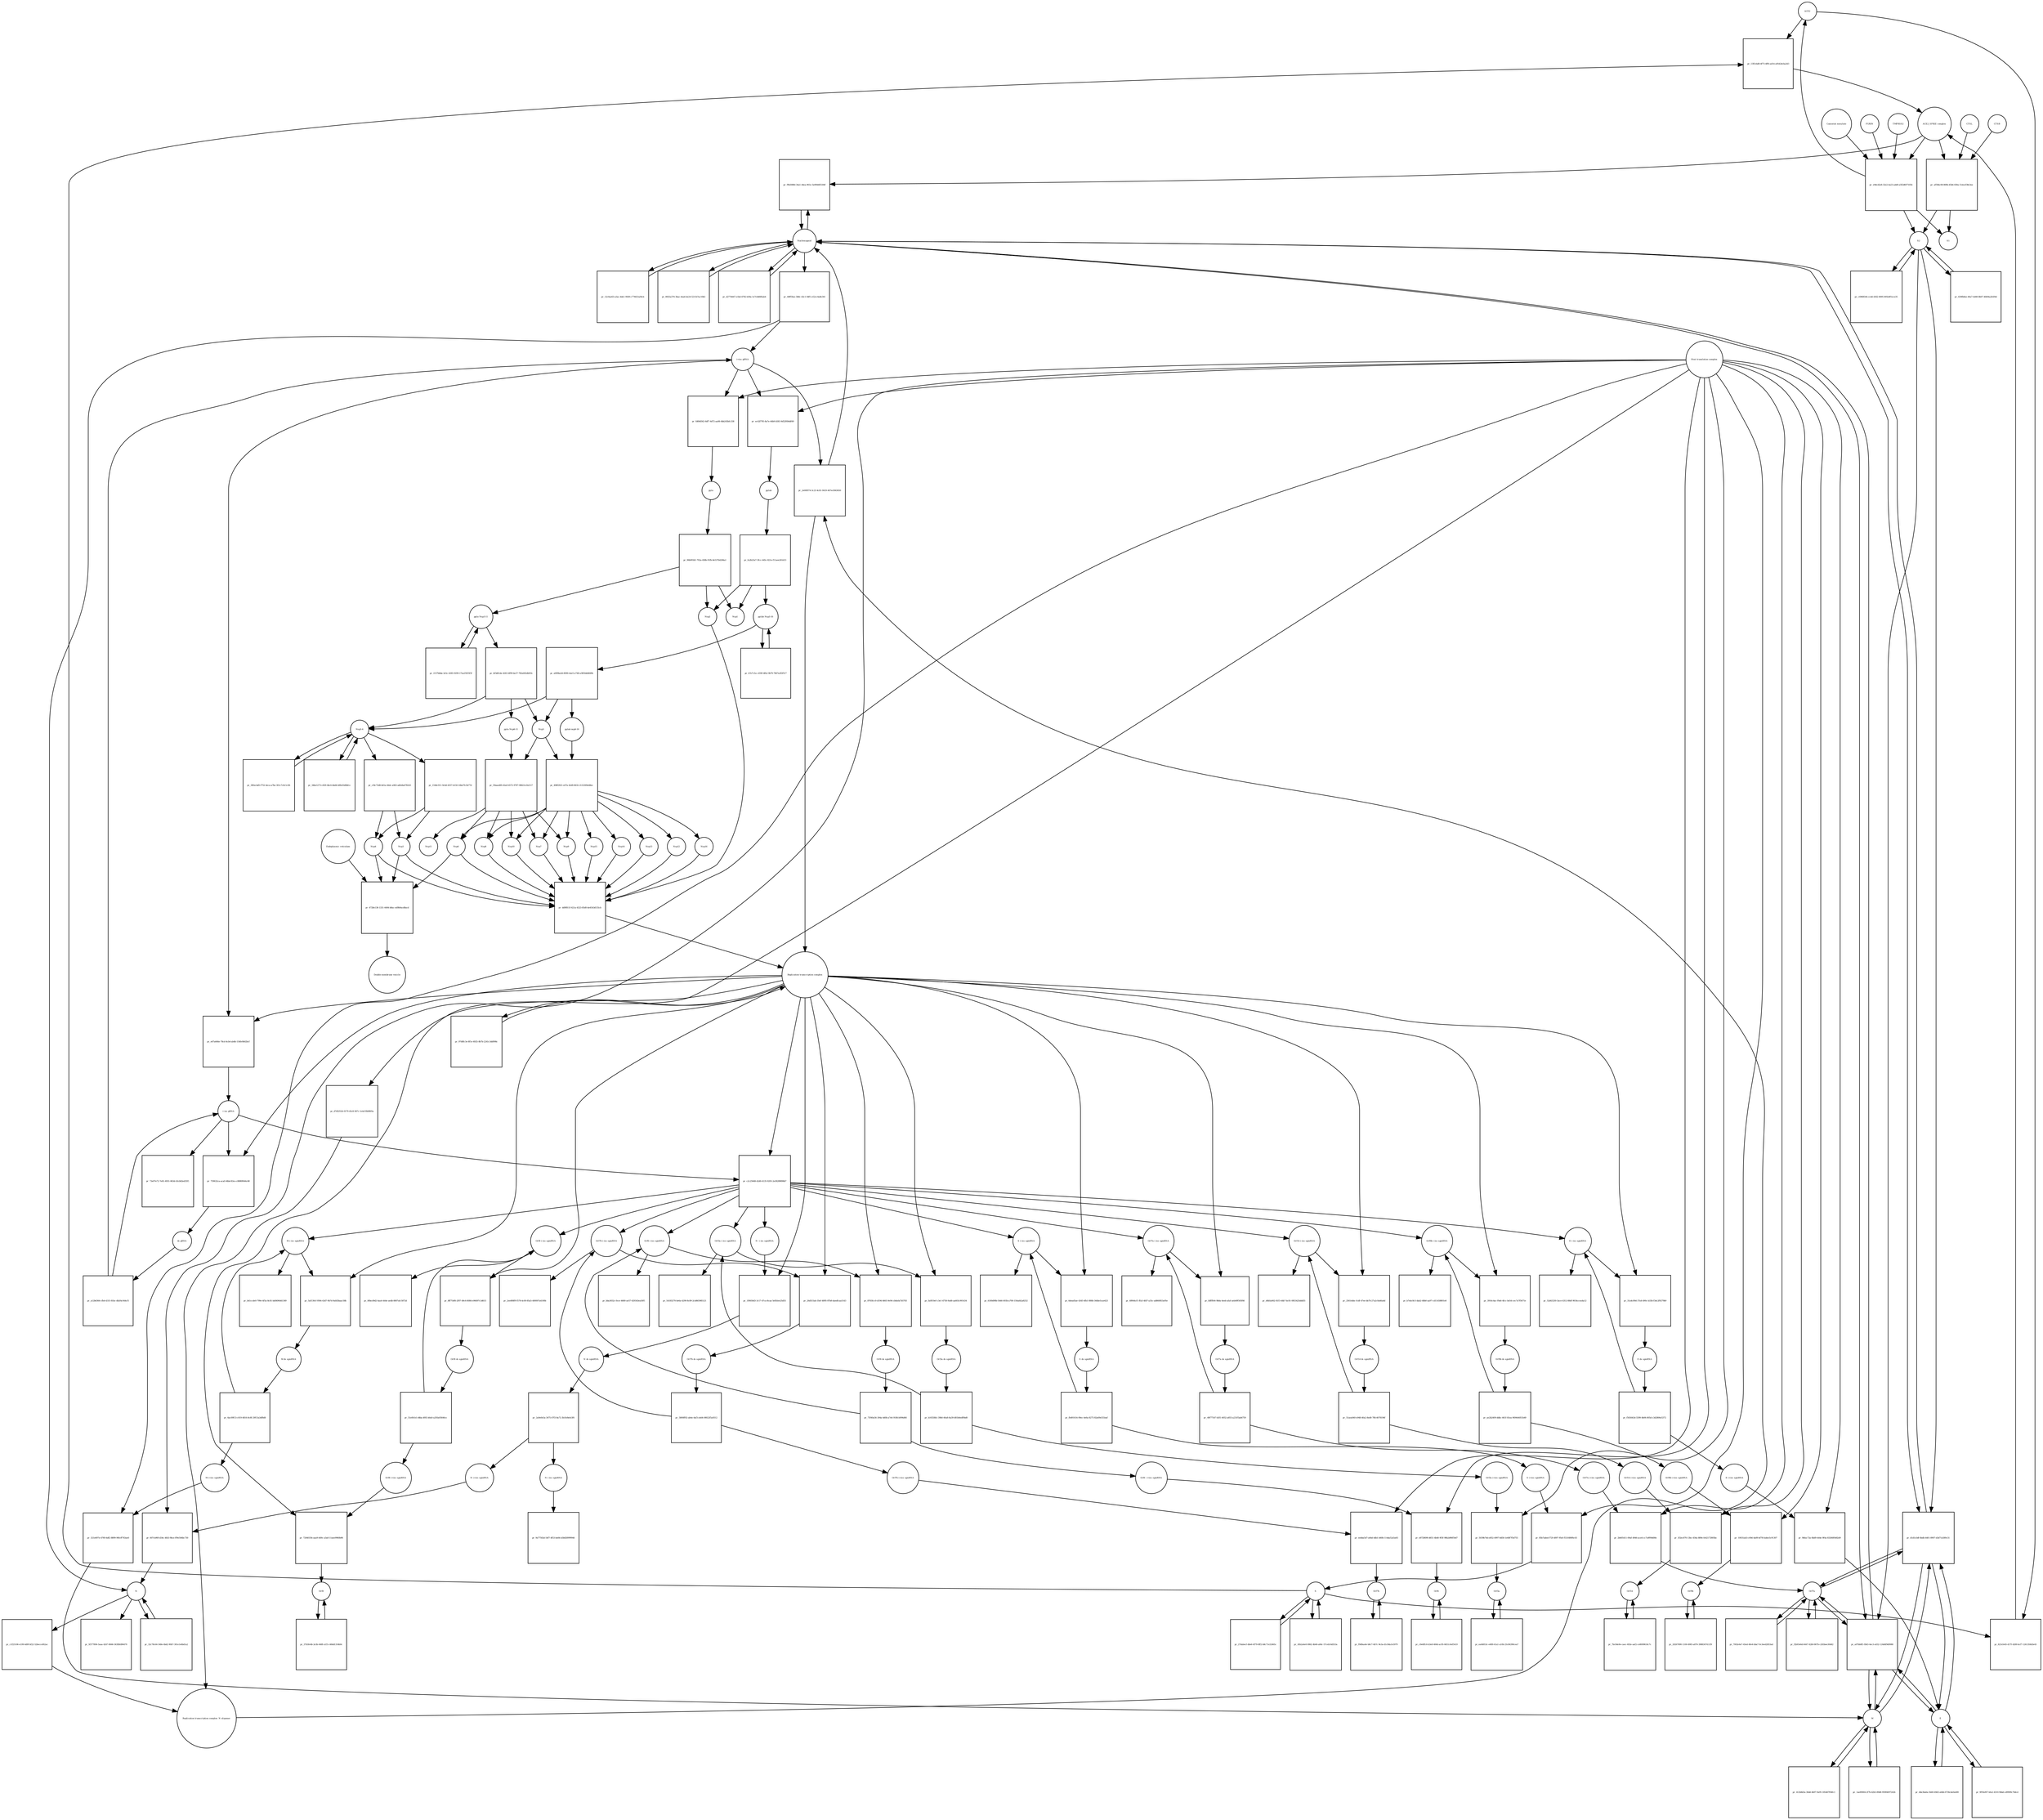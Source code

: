 strict digraph  {
ACE2 [annotation="", bipartite=0, cls=macromolecule, fontsize=4, label=ACE2, shape=circle];
"pr_13f3cbd8-4f73-4ff6-ad14-a0542dcba243" [annotation="", bipartite=1, cls=process, fontsize=4, label="pr_13f3cbd8-4f73-4ff6-ad14-a0542dcba243", shape=square];
"ACE2_SPIKE complex" [annotation="", bipartite=0, cls=complex, fontsize=4, label="ACE2_SPIKE complex", shape=circle];
S [annotation=urn_miriam_uniprot_P0DTC2, bipartite=0, cls=macromolecule, fontsize=4, label=S, shape=circle];
Nucleocapsid [annotation="urn_miriam_obo.go_GO%3A0019013", bipartite=0, cls=complex, fontsize=4, label=Nucleocapsid, shape=circle];
"pr_f9b308fd-34a1-44ea-961e-5e894485184f" [annotation="", bipartite=1, cls=process, fontsize=4, label="pr_f9b308fd-34a1-44ea-961e-5e894485184f", shape=square];
"pr_af50bc08-869b-45b6-830a-51dcef38e3ee" [annotation="", bipartite=1, cls=process, fontsize=4, label="pr_af50bc08-869b-45b6-830a-51dcef38e3ee", shape=square];
S2 [annotation=urn_miriam_interpro_IPR002552, bipartite=0, cls=macromolecule, fontsize=4, label=S2, shape=circle];
CTSB [annotation="", bipartite=0, cls=macromolecule, fontsize=4, label=CTSB, shape=circle];
CTSL [annotation="", bipartite=0, cls=macromolecule, fontsize=4, label=CTSL, shape=circle];
S1 [annotation=urn_miriam_interpro_IPR002551, bipartite=0, cls=macromolecule, fontsize=4, label=S1, shape=circle];
"pr_823cfe65-d17f-4289-bcf7-1261358d3e45" [annotation="", bipartite=1, cls=process, fontsize=4, label="pr_823cfe65-d17f-4289-bcf7-1261358d3e45", shape=square];
"pr_a07bb8f1-fb63-4ec3-a032-124d4f9d9980" [annotation="", bipartite=1, cls=process, fontsize=4, label="pr_a07bb8f1-fb63-4ec3-a032-124d4f9d9980", shape=square];
E [annotation=urn_miriam_uniprot_P0DTC4, bipartite=0, cls=macromolecule, fontsize=4, label=E, shape=circle];
M [annotation=urn_miriam_uniprot_P0DTC5, bipartite=0, cls=macromolecule, fontsize=4, label=M, shape=circle];
Orf7a [annotation=urn_miriam_uniprot_P0DTC7, bipartite=0, cls=macromolecule, fontsize=4, label=Orf7a, shape=circle];
"pr_40ff5fae-3b8c-43c1-9df1-e52cc4a8e341" [annotation="", bipartite=1, cls=process, fontsize=4, label="pr_40ff5fae-3b8c-43c1-9df1-e52cc4a8e341", shape=square];
"(+)ss gRNA" [annotation=urn_miriam_refseq_NC_045512, bipartite=0, cls="nucleic acid feature", fontsize=4, label="(+)ss gRNA", shape=circle];
N [annotation=urn_miriam_uniprot_P0DTC9, bipartite=0, cls="macromolecule multimer", fontsize=4, label=N, shape=circle];
"pr_12c0ae63-a3ac-4de1-9569-c774021af4cb" [annotation="", bipartite=1, cls=process, fontsize=4, label="pr_12c0ae63-a3ac-4de1-9569-c774021af4cb", shape=square];
"pr_8925a374-3bac-4ea6-be24-5211b7ac10b3" [annotation="", bipartite=1, cls=process, fontsize=4, label="pr_8925a374-3bac-4ea6-be24-5211b7ac10b3", shape=square];
"pr_5f377894-5aaa-4247-8666-363fbfd96470" [annotation="", bipartite=1, cls=process, fontsize=4, label="pr_5f377894-5aaa-4247-8666-363fbfd96470", shape=square];
"pr_32c78c64-548e-4bd2-90b7-301e1e6bd1a2" [annotation="", bipartite=1, cls=process, fontsize=4, label="pr_32c78c64-548e-4bd2-90b7-301e1e6bd1a2", shape=square];
"N (+)ss sgmRNA" [annotation=urn_miriam_ncbigene_43740575, bipartite=0, cls="nucleic acid feature", fontsize=4, label="N (+)ss sgmRNA", shape=circle];
"pr_607cb90f-d34c-4fd3-9bce-ff9e504bc730" [annotation="", bipartite=1, cls=process, fontsize=4, label="pr_607cb90f-d34c-4fd3-9bce-ff9e504bc730", shape=square];
"Host translation complex" [annotation="urn_miriam_obo.go_GO%3A0070992", bipartite=0, cls=complex, fontsize=4, label="Host translation complex", shape=circle];
"pr_d277d447-e1bd-4782-b59a-1e7c6d685ab4" [annotation="", bipartite=1, cls=process, fontsize=4, label="pr_d277d447-e1bd-4782-b59a-1e7c6d685ab4", shape=square];
"pr_e9dcd2e8-32e2-4a23-add0-a5f2d6071054" [annotation="", bipartite=1, cls=process, fontsize=4, label="pr_e9dcd2e8-32e2-4a23-add0-a5f2d6071054", shape=square];
FURIN [annotation="", bipartite=0, cls=macromolecule, fontsize=4, label=FURIN, shape=circle];
TMPRSS2 [annotation="", bipartite=0, cls=macromolecule, fontsize=4, label=TMPRSS2, shape=circle];
"Camostat mesylate" [annotation="urn_miriam_pubchem.compound_2536", bipartite=0, cls="simple chemical", fontsize=4, label="Camostat mesylate", shape=circle];
"pr_430fb8ee-40a7-4d49-8b07-4fd04a2b5f4d" [annotation="", bipartite=1, cls=process, fontsize=4, label="pr_430fb8ee-40a7-4d49-8b07-4fd04a2b5f4d", shape=square];
"Replication transcription complex_N oligomer" [annotation="", bipartite=0, cls=complex, fontsize=4, label="Replication transcription complex_N oligomer", shape=circle];
"pr_2e00f074-3c23-4c81-9419-447ecf663650" [annotation="", bipartite=1, cls=process, fontsize=4, label="pr_2e00f074-3c23-4c81-9419-447ecf663650", shape=square];
"Replication transcription complex" [annotation="", bipartite=0, cls=complex, fontsize=4, label="Replication transcription complex", shape=circle];
"pr_d1d1e3df-6bdb-4401-8907-d3d71a589c31" [annotation="", bipartite=1, cls=process, fontsize=4, label="pr_d1d1e3df-6bdb-4401-8907-d3d71a589c31", shape=square];
"pr_c6968544-ccdd-4362-8095-805e8f1ece35" [annotation="", bipartite=1, cls=process, fontsize=4, label="pr_c6968544-ccdd-4362-8095-805e8f1ece35", shape=square];
"pp1a Nsp3-11" [annotation=urn_miriam_uniprot_P0DTC1, bipartite=0, cls=macromolecule, fontsize=4, label="pp1a Nsp3-11", shape=circle];
"pr_bf3d61de-4263-4f99-be27-782a602db91b" [annotation="", bipartite=1, cls=process, fontsize=4, label="pr_bf3d61de-4263-4f99-be27-782a602db91b", shape=square];
"pp1a Nsp6-11" [annotation=urn_miriam_uniprot_P0DTC1, bipartite=0, cls=macromolecule, fontsize=4, label="pp1a Nsp6-11", shape=circle];
"Nsp3-4" [annotation="urn_miriam_ncbiprotein_YP_009725299|urn_miriam_ncbiprotein_YP_009725300", bipartite=0, cls=macromolecule, fontsize=4, label="Nsp3-4", shape=circle];
Nsp5 [annotation=urn_miriam_ncbiprotein_YP_009725301, bipartite=0, cls="macromolecule multimer", fontsize=4, label=Nsp5, shape=circle];
"Endoplasmic reticulum" [annotation="urn_miriam_obo.go_GO%3A0005783", bipartite=0, cls=complex, fontsize=4, label="Endoplasmic reticulum", shape=circle];
"pr_4728e138-1331-4404-b8ac-ed9b9acd8acd" [annotation="", bipartite=1, cls=process, fontsize=4, label="pr_4728e138-1331-4404-b8ac-ed9b9acd8acd", shape=square];
"Double-membrane vesicle" [annotation="urn_miriam_obo.go_GO%3A0039718", bipartite=0, cls=complex, fontsize=4, label="Double-membrane vesicle", shape=circle];
Nsp4 [annotation=urn_miriam_ncbiprotein_YP_009725300, bipartite=0, cls=macromolecule, fontsize=4, label=Nsp4, shape=circle];
Nsp3 [annotation=urn_miriam_ncbiprotein_YP_009725299, bipartite=0, cls=macromolecule, fontsize=4, label=Nsp3, shape=circle];
Nsp6 [annotation=urn_miriam_ncbiprotein_YP_009725302, bipartite=0, cls=macromolecule, fontsize=4, label=Nsp6, shape=circle];
"pr_2157b8da-2e5c-4283-9299-17ea25f25f3f" [annotation="", bipartite=1, cls=process, fontsize=4, label="pr_2157b8da-2e5c-4283-9299-17ea25f25f3f", shape=square];
"pr_385ecbd5-f752-4eca-a7be-301c7c8c1c06" [annotation="", bipartite=1, cls=process, fontsize=4, label="pr_385ecbd5-f752-4eca-a7be-301c7c8c1c06", shape=square];
"pp1ab Nsp3-16" [annotation=urn_miriam_uniprot_P0DTD1, bipartite=0, cls=macromolecule, fontsize=4, label="pp1ab Nsp3-16", shape=circle];
"pr_b7e7c5cc-459f-4fb2-9b79-7867a2f2f517" [annotation="", bipartite=1, cls=process, fontsize=4, label="pr_b7e7c5cc-459f-4fb2-9b79-7867a2f2f517", shape=square];
"pr_a699ba3d-8090-4ee5-a748-a3850dd4fd9b" [annotation="", bipartite=1, cls=process, fontsize=4, label="pr_a699ba3d-8090-4ee5-a748-a3850dd4fd9b", shape=square];
"pp1ab nsp6-16" [annotation=urn_miriam_uniprot_P0DTD1, bipartite=0, cls=macromolecule, fontsize=4, label="pp1ab nsp6-16", shape=circle];
"pr_412b8d3a-36dd-4b97-9a95-185d67f04fc1" [annotation="", bipartite=1, cls=process, fontsize=4, label="pr_412b8d3a-36dd-4b97-9a95-185d67f04fc1", shape=square];
"pr_dbe3ba6a-5b60-49d3-a6db-6736cbe0a400" [annotation="", bipartite=1, cls=process, fontsize=4, label="pr_dbe3ba6a-5b60-49d3-a6db-6736cbe0a400", shape=square];
"pr_45b2a4e0-0862-4b46-a84c-57ceb14d553a" [annotation="", bipartite=1, cls=process, fontsize=4, label="pr_45b2a4e0-0862-4b46-a84c-57ceb14d553a", shape=square];
"pr_1ae89004-2f7b-42b5-89d8-959f4697242b" [annotation="", bipartite=1, cls=process, fontsize=4, label="pr_1ae89004-2f7b-42b5-89d8-959f4697242b", shape=square];
"pr_9f93ef67-bfa2-4310-9bbd-cd9909c76dcd" [annotation="", bipartite=1, cls=process, fontsize=4, label="pr_9f93ef67-bfa2-4310-9bbd-cd9909c76dcd", shape=square];
"pr_27dabecf-dbe6-4f79-8ff2-b8c71e32465c" [annotation="", bipartite=1, cls=process, fontsize=4, label="pr_27dabecf-dbe6-4f79-8ff2-b8c71e32465c", shape=square];
"pr_7002e4e7-45ed-40e4-bba7-0c3eed2853ad" [annotation="", bipartite=1, cls=process, fontsize=4, label="pr_7002e4e7-45ed-40e4-bba7-0c3eed2853ad", shape=square];
Orf6 [annotation=urn_miriam_uniprot_P0DTC6, bipartite=0, cls=macromolecule, fontsize=4, label=Orf6, shape=circle];
"pr_c9e6ffc6-b3e8-406d-ac95-6651c4ef5419" [annotation="", bipartite=1, cls=process, fontsize=4, label="pr_c9e6ffc6-b3e8-406d-ac95-6651c4ef5419", shape=square];
Orf3a [annotation=urn_miriam_uniprot_P0DTC3, bipartite=0, cls=macromolecule, fontsize=4, label=Orf3a, shape=circle];
"pr_ea0d053c-e489-41a1-a10b-25c84390cea7" [annotation="", bipartite=1, cls=process, fontsize=4, label="pr_ea0d053c-e489-41a1-a10b-25c84390cea7", shape=square];
Orf8 [annotation=urn_miriam_uniprot_P0DTC8, bipartite=0, cls=macromolecule, fontsize=4, label=Orf8, shape=circle];
"pr_37b5fe4b-2e3b-448f-a1f3-c48dd1354b9c" [annotation="", bipartite=1, cls=process, fontsize=4, label="pr_37b5fe4b-2e3b-448f-a1f3-c48dd1354b9c", shape=square];
Orf9b [annotation=urn_miriam_uniprot_P0DTD2, bipartite=0, cls=macromolecule, fontsize=4, label=Orf9b, shape=circle];
"pr_20267690-1100-4905-a876-3988347411f9" [annotation="", bipartite=1, cls=process, fontsize=4, label="pr_20267690-1100-4905-a876-3988347411f9", shape=square];
Orf14 [annotation=urn_miriam_uniprot_P0DTD3, bipartite=0, cls=macromolecule, fontsize=4, label=Orf14, shape=circle];
"pr_7bc9de9e-caec-492e-aaf2-ce8009618c7c" [annotation="", bipartite=1, cls=process, fontsize=4, label="pr_7bc9de9e-caec-492e-aaf2-ce8009618c7c", shape=square];
Orf7b [annotation=urn_miriam_uniprot_P0DTD8, bipartite=0, cls=macromolecule, fontsize=4, label=Orf7b, shape=circle];
"pr_f9d9aa4e-b8c7-4b7c-9e3a-d1c9da1e5979" [annotation="", bipartite=1, cls=process, fontsize=4, label="pr_f9d9aa4e-b8c7-4b7c-9e3a-d1c9da1e5979", shape=square];
"pr_f2b93e6d-6447-42b9-867b-c265bee30d42" [annotation="", bipartite=1, cls=process, fontsize=4, label="pr_f2b93e6d-6447-42b9-867b-c265bee30d42", shape=square];
"M (+)ss sgmRNA" [annotation="", bipartite=0, cls="nucleic acid feature", fontsize=4, label="M (+)ss sgmRNA", shape=circle];
"pr_321e697e-4769-4df2-8899-90fcff763ae0" [annotation="", bipartite=1, cls=process, fontsize=4, label="pr_321e697e-4769-4df2-8899-90fcff763ae0", shape=square];
"E (+)ss sgmRNA" [annotation="", bipartite=0, cls="nucleic acid feature", fontsize=4, label="E (+)ss sgmRNA", shape=circle];
"pr_9bfac72a-6bd9-444e-9f4a-83266f0482d9" [annotation="", bipartite=1, cls=process, fontsize=4, label="pr_9bfac72a-6bd9-444e-9f4a-83266f0482d9", shape=square];
"S (+)ss sgmRNA" [annotation="", bipartite=0, cls="nucleic acid feature", fontsize=4, label="S (+)ss sgmRNA", shape=circle];
"pr_85b7aded-f72f-4897-95ef-f531680f6c63" [annotation="", bipartite=1, cls=process, fontsize=4, label="pr_85b7aded-f72f-4897-95ef-f531680f6c63", shape=square];
"Orf7a (+)ss sgmRNA" [annotation="", bipartite=0, cls="nucleic acid feature", fontsize=4, label="Orf7a (+)ss sgmRNA", shape=circle];
"pr_2b605411-09af-4946-ace4-cc7a9f90d08e" [annotation="", bipartite=1, cls=process, fontsize=4, label="pr_2b605411-09af-4946-ace4-cc7a9f90d08e", shape=square];
"Orf6  (+)ss sgmRNA" [annotation="", bipartite=0, cls="nucleic acid feature", fontsize=4, label="Orf6  (+)ss sgmRNA", shape=circle];
"pr_e8728690-d651-4b40-9f3f-98b2d96f50d7" [annotation="", bipartite=1, cls=process, fontsize=4, label="pr_e8728690-d651-4b40-9f3f-98b2d96f50d7", shape=square];
"Orf3a (+)ss sgmRNA" [annotation="", bipartite=0, cls="nucleic acid feature", fontsize=4, label="Orf3a (+)ss sgmRNA", shape=circle];
"pr_5039b74d-e852-4997-8d58-1e68f7f5d755" [annotation="", bipartite=1, cls=process, fontsize=4, label="pr_5039b74d-e852-4997-8d58-1e68f7f5d755", shape=square];
"Orf8 (+)ss sgmRNA" [annotation="", bipartite=0, cls="nucleic acid feature", fontsize=4, label="Orf8 (+)ss sgmRNA", shape=circle];
"pr_72040354-aaa9-449c-a3a8-11aee9960b96" [annotation="", bipartite=1, cls=process, fontsize=4, label="pr_72040354-aaa9-449c-a3a8-11aee9960b96", shape=square];
"Orf9b (+)ss sgmRNA" [annotation="", bipartite=0, cls="nucleic acid feature", fontsize=4, label="Orf9b (+)ss sgmRNA", shape=circle];
"pr_10031ab3-c69d-4a89-bf78-fadee5c91307" [annotation="", bipartite=1, cls=process, fontsize=4, label="pr_10031ab3-c69d-4a89-bf78-fadee5c91307", shape=square];
"Orf14 (+)ss sgmRNA" [annotation="", bipartite=0, cls="nucleic acid feature", fontsize=4, label="Orf14 (+)ss sgmRNA", shape=circle];
"pr_3f2ec870-13bc-456a-889e-fe42172805bc" [annotation="", bipartite=1, cls=process, fontsize=4, label="pr_3f2ec870-13bc-456a-889e-fe42172805bc", shape=square];
"Orf7b (+)ss sgmRNA" [annotation="", bipartite=0, cls="nucleic acid feature", fontsize=4, label="Orf7b (+)ss sgmRNA", shape=circle];
"pr_eebba5d7-a64d-4db1-b60b-114da52a5a65" [annotation="", bipartite=1, cls=process, fontsize=4, label="pr_eebba5d7-a64d-4db1-b60b-114da52a5a65", shape=square];
"(-)ss gRNA" [annotation=urn_miriam_refseq_NC_045512, bipartite=0, cls="nucleic acid feature", fontsize=4, label="(-)ss gRNA", shape=circle];
"pr_73e97e72-7e81-4931-863d-43cb82ed35f1" [annotation="", bipartite=1, cls=process, fontsize=4, label="pr_73e97e72-7e81-4931-863d-43cb82ed35f1", shape=square];
"pr_c1f25106-e199-4d9f-bf22-52beccef62ac" [annotation="", bipartite=1, cls=process, fontsize=4, label="pr_c1f25106-e199-4d9f-bf22-52beccef62ac", shape=square];
"pr_e67a646e-78cd-4cb4-ab4b-154fe9b02bcf" [annotation="", bipartite=1, cls=process, fontsize=4, label="pr_e67a646e-78cd-4cb4-ab4b-154fe9b02bcf", shape=square];
"M (-)ss sgmRNA" [annotation=urn_miriam_ncbigene_43740571, bipartite=0, cls="nucleic acid feature", fontsize=4, label="M (-)ss sgmRNA", shape=circle];
"pr_b41ccde0-799e-4f5a-8c81-bd0496441369" [annotation="", bipartite=1, cls=process, fontsize=4, label="pr_b41ccde0-799e-4f5a-8c81-bd0496441369", shape=square];
"E (-)ss sgmRNA" [annotation=urn_miriam_ncbigene_43740570, bipartite=0, cls="nucleic acid feature", fontsize=4, label="E (-)ss sgmRNA", shape=circle];
"pr_52d43230-3ace-4312-88df-9034ccea4a12" [annotation="", bipartite=1, cls=process, fontsize=4, label="pr_52d43230-3ace-4312-88df-9034ccea4a12", shape=square];
"S (-)ss sgmRNA" [annotation="", bipartite=0, cls="nucleic acid feature", fontsize=4, label="S (-)ss sgmRNA", shape=circle];
"pr_6180d98b-5646-493b-a708-150ad42a8252" [annotation="", bipartite=1, cls=process, fontsize=4, label="pr_6180d98b-5646-493b-a708-150ad42a8252", shape=square];
"Orf7a (-)ss sgmRNA" [annotation="", bipartite=0, cls="nucleic acid feature", fontsize=4, label="Orf7a (-)ss sgmRNA", shape=circle];
"pr_68944cf1-ffa5-4fd7-a35c-ad860853a95e" [annotation="", bipartite=1, cls=process, fontsize=4, label="pr_68944cf1-ffa5-4fd7-a35c-ad860853a95e", shape=square];
"Orf6 (-)ss sgmRNA" [annotation="", bipartite=0, cls="nucleic acid feature", fontsize=4, label="Orf6 (-)ss sgmRNA", shape=circle];
"pr_bba3652c-fece-4680-ae57-629343ea50f1" [annotation="", bipartite=1, cls=process, fontsize=4, label="pr_bba3652c-fece-4680-ae57-629343ea50f1", shape=square];
"Orf3a (-)ss sgmRNA" [annotation="", bipartite=0, cls="nucleic acid feature", fontsize=4, label="Orf3a (-)ss sgmRNA", shape=circle];
"pr_54183270-be6a-4290-8c89-2cb865985121" [annotation="", bipartite=1, cls=process, fontsize=4, label="pr_54183270-be6a-4290-8c89-2cb865985121", shape=square];
"Orf8 (-)ss sgmRNA" [annotation="", bipartite=0, cls="nucleic acid feature", fontsize=4, label="Orf8 (-)ss sgmRNA", shape=circle];
"pr_80bcd9d2-4aa4-444e-aedb-8807afc5872d" [annotation="", bipartite=1, cls=process, fontsize=4, label="pr_80bcd9d2-4aa4-444e-aedb-8807afc5872d", shape=square];
"Orf9b (-)ss sgmRNA" [annotation="", bipartite=0, cls="nucleic acid feature", fontsize=4, label="Orf9b (-)ss sgmRNA", shape=circle];
"pr_b7ebc8c5-dab2-48b0-aa97-cd11458801e8" [annotation="", bipartite=1, cls=process, fontsize=4, label="pr_b7ebc8c5-dab2-48b0-aa97-cd11458801e8", shape=square];
"Orf14 (-)ss sgmRNA" [annotation="", bipartite=0, cls="nucleic acid feature", fontsize=4, label="Orf14 (-)ss sgmRNA", shape=circle];
"pr_d6b5a062-81f3-44b7-bc81-0853425ddd55" [annotation="", bipartite=1, cls=process, fontsize=4, label="pr_d6b5a062-81f3-44b7-bc81-0853425ddd55", shape=square];
"Orf7b (-)ss sgmRNA" [annotation="", bipartite=0, cls="nucleic acid feature", fontsize=4, label="Orf7b (-)ss sgmRNA", shape=circle];
"pr_2ee808f9-f578-4c00-85a5-400007a4100b" [annotation="", bipartite=1, cls=process, fontsize=4, label="pr_2ee808f9-f578-4c00-85a5-400007a4100b", shape=square];
"pr_759632ca-acaf-44bd-83ce-c8880f644c68" [annotation="", bipartite=1, cls=process, fontsize=4, label="pr_759632ca-acaf-44bd-83ce-c8880f644c68", shape=square];
"ds gRNA" [annotation=urn_miriam_refseq_NC_045512, bipartite=0, cls="nucleic acid feature", fontsize=4, label="ds gRNA", shape=circle];
"pr_5af130cf-f004-43d7-9b7d-9afd3baac58b" [annotation="", bipartite=1, cls=process, fontsize=4, label="pr_5af130cf-f004-43d7-9b7d-9afd3baac58b", shape=square];
"M ds sgmRNA" [annotation="", bipartite=0, cls="nucleic acid feature", fontsize=4, label="M ds sgmRNA", shape=circle];
"pr_31a4c89d-37a4-490c-b33b-f3dc2f9279b9" [annotation="", bipartite=1, cls=process, fontsize=4, label="pr_31a4c89d-37a4-490c-b33b-f3dc2f9279b9", shape=square];
"E ds sgmRNA" [annotation="", bipartite=0, cls="nucleic acid feature", fontsize=4, label="E ds sgmRNA", shape=circle];
"pr_6dead5ae-4345-4fb1-888b-344be5cae623" [annotation="", bipartite=1, cls=process, fontsize=4, label="pr_6dead5ae-4345-4fb1-888b-344be5cae623", shape=square];
"S ds sgmRNA" [annotation="", bipartite=0, cls="nucleic acid feature", fontsize=4, label="S ds sgmRNA", shape=circle];
"pr_fdffffe6-9b8a-4eeb-afaf-aeb49f505f66" [annotation="", bipartite=1, cls=process, fontsize=4, label="pr_fdffffe6-9b8a-4eeb-afaf-aeb49f505f66", shape=square];
"Orf7a ds sgmRNA" [annotation="", bipartite=0, cls="nucleic acid feature", fontsize=4, label="Orf7a ds sgmRNA", shape=circle];
"pr_8765fcc0-d194-4665-9e94-cb8a0a7b5783" [annotation="", bipartite=1, cls=process, fontsize=4, label="pr_8765fcc0-d194-4665-9e94-cb8a0a7b5783", shape=square];
"Orf6 ds sgmRNA" [annotation="", bipartite=0, cls="nucleic acid feature", fontsize=4, label="Orf6 ds sgmRNA", shape=circle];
"pr_fa0f10ef-c3e1-4758-9a48-aa603c901434" [annotation="", bipartite=1, cls=process, fontsize=4, label="pr_fa0f10ef-c3e1-4758-9a48-aa603c901434", shape=square];
"Orf3a ds sgmRNA" [annotation="", bipartite=0, cls="nucleic acid feature", fontsize=4, label="Orf3a ds sgmRNA", shape=circle];
"pr_8ff754f6-2f07-49c6-8084-e96697c3d615" [annotation="", bipartite=1, cls=process, fontsize=4, label="pr_8ff754f6-2f07-49c6-8084-e96697c3d615", shape=square];
"Orf8 ds sgmRNA" [annotation="", bipartite=0, cls="nucleic acid feature", fontsize=4, label="Orf8 ds sgmRNA", shape=circle];
"pr_3916c4ac-f9a6-4fcc-be54-cec7a7f5671e" [annotation="", bipartite=1, cls=process, fontsize=4, label="pr_3916c4ac-f9a6-4fcc-be54-cec7a7f5671e", shape=square];
"Orf9b ds sgmRNA" [annotation="", bipartite=0, cls="nucleic acid feature", fontsize=4, label="Orf9b ds sgmRNA", shape=circle];
"pr_2561ebbc-fcdf-47ee-bb7b-27a2c0a46a4d" [annotation="", bipartite=1, cls=process, fontsize=4, label="pr_2561ebbc-fcdf-47ee-bb7b-27a2c0a46a4d", shape=square];
"Orf14 ds sgmRNA" [annotation="", bipartite=0, cls="nucleic acid feature", fontsize=4, label="Orf14 ds sgmRNA", shape=circle];
"pr_26d515ab-35ef-4895-87b8-daedfcaa5143" [annotation="", bipartite=1, cls=process, fontsize=4, label="pr_26d515ab-35ef-4895-87b8-daedfcaa5143", shape=square];
"Orf7b ds sgmRNA" [annotation="", bipartite=0, cls="nucleic acid feature", fontsize=4, label="Orf7b ds sgmRNA", shape=circle];
"pr_a12b6366-cfb4-4315-81bc-dfaf4c044cf1" [annotation="", bipartite=1, cls=process, fontsize=4, label="pr_a12b6366-cfb4-4315-81bc-dfaf4c044cf1", shape=square];
"pr_6ac09f13-c019-4816-8c8f-29f13a3df8d8" [annotation="", bipartite=1, cls=process, fontsize=4, label="pr_6ac09f13-c019-4816-8c8f-29f13a3df8d8", shape=square];
"pr_f565643d-5599-4b06-805d-c3d2806e5372" [annotation="", bipartite=1, cls=process, fontsize=4, label="pr_f565643d-5599-4b06-805d-c3d2806e5372", shape=square];
"pr_fb491614-09ec-4e6a-8275-82a69e555eaf" [annotation="", bipartite=1, cls=process, fontsize=4, label="pr_fb491614-09ec-4e6a-8275-82a69e555eaf", shape=square];
"pr_49f77547-b5f1-4052-a855-a231f5ab6759" [annotation="", bipartite=1, cls=process, fontsize=4, label="pr_49f77547-b5f1-4052-a855-a231f5ab6759", shape=square];
"pr_73f40a56-304a-4d0b-a7e6-918fcb994d66" [annotation="", bipartite=1, cls=process, fontsize=4, label="pr_73f40a56-304a-4d0b-a7e6-918fcb994d66", shape=square];
"pr_b16558b1-39b0-40a8-8a39-d81b0edf9bd0" [annotation="", bipartite=1, cls=process, fontsize=4, label="pr_b16558b1-39b0-40a8-8a39-d81b0edf9bd0", shape=square];
"pr_51e0fcb1-d4ba-4f65-b0a0-a293a05646cc" [annotation="", bipartite=1, cls=process, fontsize=4, label="pr_51e0fcb1-d4ba-4f65-b0a0-a293a05646cc", shape=square];
"pr_ae2b2409-ddbc-461f-81ea-969444051b49" [annotation="", bipartite=1, cls=process, fontsize=4, label="pr_ae2b2409-ddbc-461f-81ea-969444051b49", shape=square];
"pr_51aea040-e948-40a2-8ed0-78fc4078196f" [annotation="", bipartite=1, cls=process, fontsize=4, label="pr_51aea040-e948-40a2-8ed0-78fc4078196f", shape=square];
"pr_5800ff02-ab4e-4af3-a4d4-08022f5a9312" [annotation="", bipartite=1, cls=process, fontsize=4, label="pr_5800ff02-ab4e-4af3-a4d4-08022f5a9312", shape=square];
"N  (-)ss sgmRNA" [annotation=urn_miriam_ncbigene_43740575, bipartite=0, cls="nucleic acid feature", fontsize=4, label="N  (-)ss sgmRNA", shape=circle];
"pr_1f0650d3-3c17-47ca-8caa-5efb5ee25d55" [annotation="", bipartite=1, cls=process, fontsize=4, label="pr_1f0650d3-3c17-47ca-8caa-5efb5ee25d55", shape=square];
"N ds sgmRNA" [annotation="", bipartite=0, cls="nucleic acid feature", fontsize=4, label="N ds sgmRNA", shape=circle];
"pr_2a9e0e5a-3475-47f3-8a72-3b1fe8efe3f6" [annotation="", bipartite=1, cls=process, fontsize=4, label="pr_2a9e0e5a-3475-47f3-8a72-3b1fe8efe3f6", shape=square];
"N (-)ss sgmRNA" [annotation="", bipartite=0, cls="nucleic acid feature", fontsize=4, label="N (-)ss sgmRNA", shape=circle];
pp1ab [annotation=urn_miriam_uniprot_P0DTD1, bipartite=0, cls=macromolecule, fontsize=4, label=pp1ab, shape=circle];
"pr_fa2b23a7-3fcc-445c-821e-f11aee261d13" [annotation="", bipartite=1, cls=process, fontsize=4, label="pr_fa2b23a7-3fcc-445c-821e-f11aee261d13", shape=square];
Nsp2 [annotation=urn_miriam_ncbiprotein_YP_009725298, bipartite=0, cls=macromolecule, fontsize=4, label=Nsp2, shape=circle];
Nsp1 [annotation=urn_miriam_ncbiprotein_YP_009725297, bipartite=0, cls=macromolecule, fontsize=4, label=Nsp1, shape=circle];
pp1a [annotation=urn_miriam_uniprot_P0DTC1, bipartite=0, cls=macromolecule, fontsize=4, label=pp1a, shape=circle];
"pr_96b093d1-702a-458b-91fb-8e537b4284a1" [annotation="", bipartite=1, cls=process, fontsize=4, label="pr_96b093d1-702a-458b-91fb-8e537b4284a1", shape=square];
"pr_34be1273-c829-4bc6-bbd4-b9fe03d0bfcc" [annotation="", bipartite=1, cls=process, fontsize=4, label="pr_34be1273-c829-4bc6-bbd4-b9fe03d0bfcc", shape=square];
"pr_cf4c72d8-b61a-44dc-a963-adfe8a678243" [annotation="", bipartite=1, cls=process, fontsize=4, label="pr_cf4c72d8-b61a-44dc-a963-adfe8a678243", shape=square];
"pr_1546c911-9c6d-4357-b150-16be7fc5b77d" [annotation="", bipartite=1, cls=process, fontsize=4, label="pr_1546c911-9c6d-4357-b150-16be7fc5b77d", shape=square];
"pr_59aaa485-62a9-4572-9787-98621e1b2117" [annotation="", bipartite=1, cls=process, fontsize=4, label="pr_59aaa485-62a9-4572-9787-98621e1b2117", shape=square];
Nsp7 [annotation=urn_miriam_ncbiprotein_YP_009725303, bipartite=0, cls=macromolecule, fontsize=4, label=Nsp7, shape=circle];
Nsp8 [annotation=urn_miriam_ncbiprotein_YP_009725304, bipartite=0, cls=macromolecule, fontsize=4, label=Nsp8, shape=circle];
Nsp9 [annotation=urn_miriam_ncbiprotein_YP_009725305, bipartite=0, cls=macromolecule, fontsize=4, label=Nsp9, shape=circle];
Nsp10 [annotation=urn_miriam_ncbiprotein_YP_009725306, bipartite=0, cls=macromolecule, fontsize=4, label=Nsp10, shape=circle];
Nsp11 [annotation=urn_miriam_ncbiprotein_YP_009725312, bipartite=0, cls=macromolecule, fontsize=4, label=Nsp11, shape=circle];
"pr_498f2921-e07a-42d9-8632-2132309e68ec" [annotation="", bipartite=1, cls=process, fontsize=4, label="pr_498f2921-e07a-42d9-8632-2132309e68ec", shape=square];
Nsp13 [annotation=urn_miriam_ncbiprotein_YP_009725308, bipartite=0, cls=macromolecule, fontsize=4, label=Nsp13, shape=circle];
Nsp12 [annotation=urn_miriam_ncbiprotein_YP_009725307, bipartite=0, cls=macromolecule, fontsize=4, label=Nsp12, shape=circle];
Nsp16 [annotation=urn_miriam_ncbiprotein_YP_009725311, bipartite=0, cls=macromolecule, fontsize=4, label=Nsp16, shape=circle];
Nsp15 [annotation=urn_miriam_ncbiprotein_YP_009725310, bipartite=0, cls=macromolecule, fontsize=4, label=Nsp15, shape=circle];
Nsp14 [annotation=urn_miriam_ncbiprotein_YP_009725309, bipartite=0, cls=macromolecule, fontsize=4, label=Nsp14, shape=circle];
"pr_dd9f811f-621a-4323-85d0-de4543d155cb" [annotation="", bipartite=1, cls=process, fontsize=4, label="pr_dd9f811f-621a-4323-85d0-de4543d155cb", shape=square];
"pr_fd69d562-6df7-4d72-aa06-4bb245bfc338" [annotation="", bipartite=1, cls=process, fontsize=4, label="pr_fd69d562-6df7-4d72-aa06-4bb245bfc338", shape=square];
"pr_ec42f795-8a7e-44b9-b583-9d52f69ddf49" [annotation="", bipartite=1, cls=process, fontsize=4, label="pr_ec42f795-8a7e-44b9-b583-9d52f69ddf49", shape=square];
"pr_9a77502d-54f7-4f53-be84-b3b828999946" [annotation="", bipartite=1, cls=process, fontsize=4, label="pr_9a77502d-54f7-4f53-be84-b3b828999946", shape=square];
"pr_97d8fc3e-8f1e-4925-8b7b-2241c3dd998c" [annotation="", bipartite=1, cls=process, fontsize=4, label="pr_97d8fc3e-8f1e-4925-8b7b-2241c3dd998c", shape=square];
"pr_d7d52524-0179-45c8-947c-1e4c93b9805a" [annotation="", bipartite=1, cls=process, fontsize=4, label="pr_d7d52524-0179-45c8-947c-1e4c93b9805a", shape=square];
"pr_c2c25648-42d0-4135-9205-2e38289896b7" [annotation="", bipartite=1, cls=process, fontsize=4, label="pr_c2c25648-42d0-4135-9205-2e38289896b7", shape=square];
ACE2 -> "pr_13f3cbd8-4f73-4ff6-ad14-a0542dcba243"  [annotation="", interaction_type=consumption];
ACE2 -> "pr_823cfe65-d17f-4289-bcf7-1261358d3e45"  [annotation="", interaction_type=consumption];
"pr_13f3cbd8-4f73-4ff6-ad14-a0542dcba243" -> "ACE2_SPIKE complex"  [annotation="", interaction_type=production];
"ACE2_SPIKE complex" -> "pr_f9b308fd-34a1-44ea-961e-5e894485184f"  [annotation="urn_miriam_pubmed_32142651|urn_miriam_pubmed_32094589|urn_miriam_taxonomy_2697049", interaction_type=stimulation];
"ACE2_SPIKE complex" -> "pr_af50bc08-869b-45b6-830a-51dcef38e3ee"  [annotation="", interaction_type=consumption];
"ACE2_SPIKE complex" -> "pr_e9dcd2e8-32e2-4a23-add0-a5f2d6071054"  [annotation="", interaction_type=consumption];
S -> "pr_13f3cbd8-4f73-4ff6-ad14-a0542dcba243"  [annotation="", interaction_type=consumption];
S -> "pr_823cfe65-d17f-4289-bcf7-1261358d3e45"  [annotation="", interaction_type=consumption];
S -> "pr_45b2a4e0-0862-4b46-a84c-57ceb14d553a"  [annotation="", interaction_type=consumption];
S -> "pr_27dabecf-dbe6-4f79-8ff2-b8c71e32465c"  [annotation="", interaction_type=consumption];
Nucleocapsid -> "pr_f9b308fd-34a1-44ea-961e-5e894485184f"  [annotation="", interaction_type=consumption];
Nucleocapsid -> "pr_a07bb8f1-fb63-4ec3-a032-124d4f9d9980"  [annotation="", interaction_type=consumption];
Nucleocapsid -> "pr_40ff5fae-3b8c-43c1-9df1-e52cc4a8e341"  [annotation="", interaction_type=consumption];
Nucleocapsid -> "pr_12c0ae63-a3ac-4de1-9569-c774021af4cb"  [annotation="", interaction_type=consumption];
Nucleocapsid -> "pr_8925a374-3bac-4ea6-be24-5211b7ac10b3"  [annotation="", interaction_type=consumption];
Nucleocapsid -> "pr_d277d447-e1bd-4782-b59a-1e7c6d685ab4"  [annotation="", interaction_type=consumption];
Nucleocapsid -> "pr_d1d1e3df-6bdb-4401-8907-d3d71a589c31"  [annotation="", interaction_type=consumption];
"pr_f9b308fd-34a1-44ea-961e-5e894485184f" -> Nucleocapsid  [annotation="", interaction_type=production];
"pr_af50bc08-869b-45b6-830a-51dcef38e3ee" -> S2  [annotation="", interaction_type=production];
"pr_af50bc08-869b-45b6-830a-51dcef38e3ee" -> S1  [annotation="", interaction_type=production];
S2 -> "pr_a07bb8f1-fb63-4ec3-a032-124d4f9d9980"  [annotation="urn_miriam_pubmed_32142651|urn_miriam_pubmed_32094589|urn_miriam_pubmed_32047258|urn_miriam_taxonomy_2697049", interaction_type=stimulation];
S2 -> "pr_430fb8ee-40a7-4d49-8b07-4fd04a2b5f4d"  [annotation="", interaction_type=consumption];
S2 -> "pr_d1d1e3df-6bdb-4401-8907-d3d71a589c31"  [annotation="urn_miriam_pubmed_32142651|urn_miriam_pubmed_32047258|urn_miriam_taxonomy_2697049", interaction_type=stimulation];
S2 -> "pr_c6968544-ccdd-4362-8095-805e8f1ece35"  [annotation="", interaction_type=consumption];
CTSB -> "pr_af50bc08-869b-45b6-830a-51dcef38e3ee"  [annotation="urn_miriam_pubmed_32142651|urn_miriam_taxonomy_2697049", interaction_type=catalysis];
CTSL -> "pr_af50bc08-869b-45b6-830a-51dcef38e3ee"  [annotation="urn_miriam_pubmed_32142651|urn_miriam_taxonomy_2697049", interaction_type=catalysis];
"pr_823cfe65-d17f-4289-bcf7-1261358d3e45" -> "ACE2_SPIKE complex"  [annotation="", interaction_type=production];
"pr_a07bb8f1-fb63-4ec3-a032-124d4f9d9980" -> Nucleocapsid  [annotation="", interaction_type=production];
"pr_a07bb8f1-fb63-4ec3-a032-124d4f9d9980" -> E  [annotation="", interaction_type=production];
"pr_a07bb8f1-fb63-4ec3-a032-124d4f9d9980" -> M  [annotation="", interaction_type=production];
"pr_a07bb8f1-fb63-4ec3-a032-124d4f9d9980" -> Orf7a  [annotation="", interaction_type=production];
E -> "pr_a07bb8f1-fb63-4ec3-a032-124d4f9d9980"  [annotation="", interaction_type=consumption];
E -> "pr_d1d1e3df-6bdb-4401-8907-d3d71a589c31"  [annotation="", interaction_type=consumption];
E -> "pr_dbe3ba6a-5b60-49d3-a6db-6736cbe0a400"  [annotation="", interaction_type=consumption];
E -> "pr_9f93ef67-bfa2-4310-9bbd-cd9909c76dcd"  [annotation="", interaction_type=consumption];
M -> "pr_a07bb8f1-fb63-4ec3-a032-124d4f9d9980"  [annotation="", interaction_type=consumption];
M -> "pr_d1d1e3df-6bdb-4401-8907-d3d71a589c31"  [annotation="", interaction_type=consumption];
M -> "pr_412b8d3a-36dd-4b97-9a95-185d67f04fc1"  [annotation="", interaction_type=consumption];
M -> "pr_1ae89004-2f7b-42b5-89d8-959f4697242b"  [annotation="", interaction_type=consumption];
Orf7a -> "pr_a07bb8f1-fb63-4ec3-a032-124d4f9d9980"  [annotation="", interaction_type=consumption];
Orf7a -> "pr_d1d1e3df-6bdb-4401-8907-d3d71a589c31"  [annotation="", interaction_type=consumption];
Orf7a -> "pr_7002e4e7-45ed-40e4-bba7-0c3eed2853ad"  [annotation="", interaction_type=consumption];
Orf7a -> "pr_f2b93e6d-6447-42b9-867b-c265bee30d42"  [annotation="", interaction_type=consumption];
"pr_40ff5fae-3b8c-43c1-9df1-e52cc4a8e341" -> "(+)ss gRNA"  [annotation="", interaction_type=production];
"pr_40ff5fae-3b8c-43c1-9df1-e52cc4a8e341" -> N  [annotation="", interaction_type=production];
"(+)ss gRNA" -> "pr_2e00f074-3c23-4c81-9419-447ecf663650"  [annotation="", interaction_type=consumption];
"(+)ss gRNA" -> "pr_e67a646e-78cd-4cb4-ab4b-154fe9b02bcf"  [annotation="", interaction_type=consumption];
"(+)ss gRNA" -> "pr_fd69d562-6df7-4d72-aa06-4bb245bfc338"  [annotation="", interaction_type=consumption];
"(+)ss gRNA" -> "pr_ec42f795-8a7e-44b9-b583-9d52f69ddf49"  [annotation="", interaction_type=consumption];
N -> "pr_5f377894-5aaa-4247-8666-363fbfd96470"  [annotation="", interaction_type=consumption];
N -> "pr_32c78c64-548e-4bd2-90b7-301e1e6bd1a2"  [annotation="", interaction_type=consumption];
N -> "pr_c1f25106-e199-4d9f-bf22-52beccef62ac"  [annotation="", interaction_type=consumption];
"pr_12c0ae63-a3ac-4de1-9569-c774021af4cb" -> Nucleocapsid  [annotation="", interaction_type=production];
"pr_8925a374-3bac-4ea6-be24-5211b7ac10b3" -> Nucleocapsid  [annotation="", interaction_type=production];
"pr_32c78c64-548e-4bd2-90b7-301e1e6bd1a2" -> N  [annotation="", interaction_type=production];
"N (+)ss sgmRNA" -> "pr_607cb90f-d34c-4fd3-9bce-ff9e504bc730"  [annotation="", interaction_type=consumption];
"pr_607cb90f-d34c-4fd3-9bce-ff9e504bc730" -> N  [annotation="", interaction_type=production];
"Host translation complex" -> "pr_607cb90f-d34c-4fd3-9bce-ff9e504bc730"  [annotation="", interaction_type="necessary stimulation"];
"Host translation complex" -> "pr_321e697e-4769-4df2-8899-90fcff763ae0"  [annotation="urn_miriam_pubmed_31226023|urn_miriam_pubmed_27712623", interaction_type="necessary stimulation"];
"Host translation complex" -> "pr_9bfac72a-6bd9-444e-9f4a-83266f0482d9"  [annotation="urn_miriam_pubmed_31226023|urn_miriam_pubmed_27712623", interaction_type="necessary stimulation"];
"Host translation complex" -> "pr_85b7aded-f72f-4897-95ef-f531680f6c63"  [annotation="urn_miriam_pubmed_31226023|urn_miriam_pubmed_27712623", interaction_type="necessary stimulation"];
"Host translation complex" -> "pr_2b605411-09af-4946-ace4-cc7a9f90d08e"  [annotation="urn_miriam_pubmed_31226023|urn_miriam_pubmed_27712623", interaction_type="necessary stimulation"];
"Host translation complex" -> "pr_e8728690-d651-4b40-9f3f-98b2d96f50d7"  [annotation="urn_miriam_pubmed_31226023|urn_miriam_pubmed_27712623", interaction_type="necessary stimulation"];
"Host translation complex" -> "pr_5039b74d-e852-4997-8d58-1e68f7f5d755"  [annotation="urn_miriam_pubmed_31226023|urn_miriam_pubmed_27712623", interaction_type="necessary stimulation"];
"Host translation complex" -> "pr_72040354-aaa9-449c-a3a8-11aee9960b96"  [annotation="urn_miriam_pubmed_31226023|urn_miriam_pubmed_27712623", interaction_type="necessary stimulation"];
"Host translation complex" -> "pr_10031ab3-c69d-4a89-bf78-fadee5c91307"  [annotation="urn_miriam_pubmed_31226023|urn_miriam_pubmed_27712623", interaction_type="necessary stimulation"];
"Host translation complex" -> "pr_3f2ec870-13bc-456a-889e-fe42172805bc"  [annotation="urn_miriam_pubmed_31226023|urn_miriam_pubmed_27712623", interaction_type="necessary stimulation"];
"Host translation complex" -> "pr_eebba5d7-a64d-4db1-b60b-114da52a5a65"  [annotation="urn_miriam_pubmed_31226023|urn_miriam_pubmed_27712623", interaction_type="necessary stimulation"];
"Host translation complex" -> "pr_fd69d562-6df7-4d72-aa06-4bb245bfc338"  [annotation="urn_miriam_pubmed_31226023|urn_miriam_pubmed_27712623", interaction_type="necessary stimulation"];
"Host translation complex" -> "pr_ec42f795-8a7e-44b9-b583-9d52f69ddf49"  [annotation="urn_miriam_pubmed_31226023|urn_miriam_pubmed_27712623", interaction_type="necessary stimulation"];
"pr_d277d447-e1bd-4782-b59a-1e7c6d685ab4" -> Nucleocapsid  [annotation="", interaction_type=production];
"pr_e9dcd2e8-32e2-4a23-add0-a5f2d6071054" -> S2  [annotation="", interaction_type=production];
"pr_e9dcd2e8-32e2-4a23-add0-a5f2d6071054" -> ACE2  [annotation="", interaction_type=production];
"pr_e9dcd2e8-32e2-4a23-add0-a5f2d6071054" -> S1  [annotation="", interaction_type=production];
FURIN -> "pr_e9dcd2e8-32e2-4a23-add0-a5f2d6071054"  [annotation="urn_miriam_pubmed_32142651|urn_miriam_pubmed_32362314|urn_miriam_taxonomy_2697049", interaction_type=catalysis];
TMPRSS2 -> "pr_e9dcd2e8-32e2-4a23-add0-a5f2d6071054"  [annotation="urn_miriam_pubmed_32142651|urn_miriam_pubmed_32362314|urn_miriam_taxonomy_2697049", interaction_type=catalysis];
"Camostat mesylate" -> "pr_e9dcd2e8-32e2-4a23-add0-a5f2d6071054"  [annotation="urn_miriam_pubmed_32142651|urn_miriam_pubmed_32362314|urn_miriam_taxonomy_2697049", interaction_type=inhibition];
"pr_430fb8ee-40a7-4d49-8b07-4fd04a2b5f4d" -> S2  [annotation="", interaction_type=production];
"Replication transcription complex_N oligomer" -> "pr_2e00f074-3c23-4c81-9419-447ecf663650"  [annotation="", interaction_type=consumption];
"pr_2e00f074-3c23-4c81-9419-447ecf663650" -> Nucleocapsid  [annotation="", interaction_type=production];
"pr_2e00f074-3c23-4c81-9419-447ecf663650" -> "Replication transcription complex"  [annotation="", interaction_type=production];
"Replication transcription complex" -> "pr_e67a646e-78cd-4cb4-ab4b-154fe9b02bcf"  [annotation="urn_miriam_pubmed_22438542|urn_miriam_taxonomy_11142", interaction_type="necessary stimulation"];
"Replication transcription complex" -> "pr_759632ca-acaf-44bd-83ce-c8880f644c68"  [annotation="urn_miriam_pubmed_22438542|urn_miriam_taxonomy_11142", interaction_type="necessary stimulation"];
"Replication transcription complex" -> "pr_5af130cf-f004-43d7-9b7d-9afd3baac58b"  [annotation="urn_miriam_pubmed_22438542|urn_miriam_taxonomy_11142", interaction_type="necessary stimulation"];
"Replication transcription complex" -> "pr_31a4c89d-37a4-490c-b33b-f3dc2f9279b9"  [annotation="urn_miriam_pubmed_22438542|urn_miriam_pubmed_11142", interaction_type="necessary stimulation"];
"Replication transcription complex" -> "pr_6dead5ae-4345-4fb1-888b-344be5cae623"  [annotation="urn_miriam_pubmed_22438542|urn_miriam_pubmed_11142", interaction_type="necessary stimulation"];
"Replication transcription complex" -> "pr_fdffffe6-9b8a-4eeb-afaf-aeb49f505f66"  [annotation="urn_miriam_pubmed_22438542|urn_miriam_taxonomy_11142", interaction_type="necessary stimulation"];
"Replication transcription complex" -> "pr_8765fcc0-d194-4665-9e94-cb8a0a7b5783"  [annotation="urn_miriam_pubmed_22438542|urn_miriam_taxonomy_11142", interaction_type="necessary stimulation"];
"Replication transcription complex" -> "pr_fa0f10ef-c3e1-4758-9a48-aa603c901434"  [annotation="urn_miriam_pubmed_22438542|urn_miriam_taxonomy_11142", interaction_type="necessary stimulation"];
"Replication transcription complex" -> "pr_8ff754f6-2f07-49c6-8084-e96697c3d615"  [annotation="urn_miriam_pubmed_22438542|urn_miriam_taxonomy_11142", interaction_type="necessary stimulation"];
"Replication transcription complex" -> "pr_3916c4ac-f9a6-4fcc-be54-cec7a7f5671e"  [annotation="urn_miriam_pubmed_22438542|urn_miriam_taxonomy_11142", interaction_type="necessary stimulation"];
"Replication transcription complex" -> "pr_2561ebbc-fcdf-47ee-bb7b-27a2c0a46a4d"  [annotation="urn_miriam_pubmed_22438542|urn_miriam_taxonomy_11142", interaction_type="necessary stimulation"];
"Replication transcription complex" -> "pr_26d515ab-35ef-4895-87b8-daedfcaa5143"  [annotation="urn_miriam_pubmed_22438542|urn_miriam_taxonomy_11142", interaction_type="necessary stimulation"];
"Replication transcription complex" -> "pr_1f0650d3-3c17-47ca-8caa-5efb5ee25d55"  [annotation="urn_miriam_pubmed_22438542|urn_miriam_taxonomy_11142", interaction_type="necessary stimulation"];
"Replication transcription complex" -> "pr_97d8fc3e-8f1e-4925-8b7b-2241c3dd998c"  [annotation="", interaction_type=consumption];
"Replication transcription complex" -> "pr_d7d52524-0179-45c8-947c-1e4c93b9805a"  [annotation="", interaction_type=consumption];
"Replication transcription complex" -> "pr_c2c25648-42d0-4135-9205-2e38289896b7"  [annotation="urn_miriam_pubmed_8830530|urn_miriam_taxonomy_1138", interaction_type="necessary stimulation"];
"pr_d1d1e3df-6bdb-4401-8907-d3d71a589c31" -> Nucleocapsid  [annotation="", interaction_type=production];
"pr_d1d1e3df-6bdb-4401-8907-d3d71a589c31" -> Orf7a  [annotation="", interaction_type=production];
"pr_d1d1e3df-6bdb-4401-8907-d3d71a589c31" -> E  [annotation="", interaction_type=production];
"pr_d1d1e3df-6bdb-4401-8907-d3d71a589c31" -> M  [annotation="", interaction_type=production];
"pr_c6968544-ccdd-4362-8095-805e8f1ece35" -> S2  [annotation="", interaction_type=production];
"pp1a Nsp3-11" -> "pr_bf3d61de-4263-4f99-be27-782a602db91b"  [annotation="urn_miriam_pubmed_21203998|urn_miriam_taxonomy_228407|urn_miriam_pubmed_15564471|urn_miriam_taxonomy_228330", interaction_type=catalysis];
"pp1a Nsp3-11" -> "pr_2157b8da-2e5c-4283-9299-17ea25f25f3f"  [annotation="", interaction_type=consumption];
"pr_bf3d61de-4263-4f99-be27-782a602db91b" -> "pp1a Nsp6-11"  [annotation="", interaction_type=production];
"pr_bf3d61de-4263-4f99-be27-782a602db91b" -> "Nsp3-4"  [annotation="", interaction_type=production];
"pr_bf3d61de-4263-4f99-be27-782a602db91b" -> Nsp5  [annotation="", interaction_type=production];
"pp1a Nsp6-11" -> "pr_59aaa485-62a9-4572-9787-98621e1b2117"  [annotation="", interaction_type=consumption];
"Nsp3-4" -> "pr_385ecbd5-f752-4eca-a7be-301c7c8c1c06"  [annotation="", interaction_type=consumption];
"Nsp3-4" -> "pr_34be1273-c829-4bc6-bbd4-b9fe03d0bfcc"  [annotation="", interaction_type=consumption];
"Nsp3-4" -> "pr_cf4c72d8-b61a-44dc-a963-adfe8a678243"  [annotation="urn_miriam_pubmed_15564471|urn_miriam_taxonomy_228330", interaction_type=catalysis];
"Nsp3-4" -> "pr_1546c911-9c6d-4357-b150-16be7fc5b77d"  [annotation="urn_miriam_pubmed_15564471|urn_miriam_taxonomy_228330", interaction_type=catalysis];
Nsp5 -> "pr_59aaa485-62a9-4572-9787-98621e1b2117"  [annotation="urn_miriam_pubmed_11907209|urn_miriam_taxonomy_11142", interaction_type=catalysis];
Nsp5 -> "pr_498f2921-e07a-42d9-8632-2132309e68ec"  [annotation="urn_miriam_pubmed_11907209|urn_miriam_taxonomy_11142", interaction_type=catalysis];
"Endoplasmic reticulum" -> "pr_4728e138-1331-4404-b8ac-ed9b9acd8acd"  [annotation="", interaction_type=consumption];
"pr_4728e138-1331-4404-b8ac-ed9b9acd8acd" -> "Double-membrane vesicle"  [annotation="", interaction_type=production];
Nsp4 -> "pr_4728e138-1331-4404-b8ac-ed9b9acd8acd"  [annotation="urn_miriam_pubmed_23943763|urn_miriam_taxonomy_227984", interaction_type=modulation];
Nsp4 -> "pr_dd9f811f-621a-4323-85d0-de4543d155cb"  [annotation="", interaction_type=consumption];
Nsp3 -> "pr_4728e138-1331-4404-b8ac-ed9b9acd8acd"  [annotation="urn_miriam_pubmed_23943763|urn_miriam_taxonomy_227984", interaction_type=modulation];
Nsp3 -> "pr_dd9f811f-621a-4323-85d0-de4543d155cb"  [annotation="", interaction_type=consumption];
Nsp6 -> "pr_4728e138-1331-4404-b8ac-ed9b9acd8acd"  [annotation="urn_miriam_pubmed_23943763|urn_miriam_taxonomy_227984", interaction_type=modulation];
Nsp6 -> "pr_dd9f811f-621a-4323-85d0-de4543d155cb"  [annotation="", interaction_type=consumption];
"pr_2157b8da-2e5c-4283-9299-17ea25f25f3f" -> "pp1a Nsp3-11"  [annotation="", interaction_type=production];
"pr_385ecbd5-f752-4eca-a7be-301c7c8c1c06" -> "Nsp3-4"  [annotation="", interaction_type=production];
"pp1ab Nsp3-16" -> "pr_b7e7c5cc-459f-4fb2-9b79-7867a2f2f517"  [annotation="", interaction_type=consumption];
"pp1ab Nsp3-16" -> "pr_a699ba3d-8090-4ee5-a748-a3850dd4fd9b"  [annotation="urn_miriam_pubmed_21203998|urn_miriam_taxonomy_228407|urn_miriam_pubmed_15564471|urn_miriam_taxonomy_228330", interaction_type=catalysis];
"pr_b7e7c5cc-459f-4fb2-9b79-7867a2f2f517" -> "pp1ab Nsp3-16"  [annotation="", interaction_type=production];
"pr_a699ba3d-8090-4ee5-a748-a3850dd4fd9b" -> "pp1ab nsp6-16"  [annotation="", interaction_type=production];
"pr_a699ba3d-8090-4ee5-a748-a3850dd4fd9b" -> Nsp5  [annotation="", interaction_type=production];
"pr_a699ba3d-8090-4ee5-a748-a3850dd4fd9b" -> "Nsp3-4"  [annotation="", interaction_type=production];
"pp1ab nsp6-16" -> "pr_498f2921-e07a-42d9-8632-2132309e68ec"  [annotation="", interaction_type=consumption];
"pr_412b8d3a-36dd-4b97-9a95-185d67f04fc1" -> M  [annotation="", interaction_type=production];
"pr_dbe3ba6a-5b60-49d3-a6db-6736cbe0a400" -> E  [annotation="", interaction_type=production];
"pr_45b2a4e0-0862-4b46-a84c-57ceb14d553a" -> S  [annotation="", interaction_type=production];
"pr_1ae89004-2f7b-42b5-89d8-959f4697242b" -> M  [annotation="", interaction_type=production];
"pr_9f93ef67-bfa2-4310-9bbd-cd9909c76dcd" -> E  [annotation="", interaction_type=production];
"pr_27dabecf-dbe6-4f79-8ff2-b8c71e32465c" -> S  [annotation="", interaction_type=production];
"pr_7002e4e7-45ed-40e4-bba7-0c3eed2853ad" -> Orf7a  [annotation="", interaction_type=production];
Orf6 -> "pr_c9e6ffc6-b3e8-406d-ac95-6651c4ef5419"  [annotation="", interaction_type=consumption];
"pr_c9e6ffc6-b3e8-406d-ac95-6651c4ef5419" -> Orf6  [annotation="", interaction_type=production];
Orf3a -> "pr_ea0d053c-e489-41a1-a10b-25c84390cea7"  [annotation="", interaction_type=consumption];
"pr_ea0d053c-e489-41a1-a10b-25c84390cea7" -> Orf3a  [annotation="", interaction_type=production];
Orf8 -> "pr_37b5fe4b-2e3b-448f-a1f3-c48dd1354b9c"  [annotation="", interaction_type=consumption];
"pr_37b5fe4b-2e3b-448f-a1f3-c48dd1354b9c" -> Orf8  [annotation="", interaction_type=production];
Orf9b -> "pr_20267690-1100-4905-a876-3988347411f9"  [annotation="", interaction_type=consumption];
"pr_20267690-1100-4905-a876-3988347411f9" -> Orf9b  [annotation="", interaction_type=production];
Orf14 -> "pr_7bc9de9e-caec-492e-aaf2-ce8009618c7c"  [annotation="", interaction_type=consumption];
"pr_7bc9de9e-caec-492e-aaf2-ce8009618c7c" -> Orf14  [annotation="", interaction_type=production];
Orf7b -> "pr_f9d9aa4e-b8c7-4b7c-9e3a-d1c9da1e5979"  [annotation="", interaction_type=consumption];
"pr_f9d9aa4e-b8c7-4b7c-9e3a-d1c9da1e5979" -> Orf7b  [annotation="", interaction_type=production];
"pr_f2b93e6d-6447-42b9-867b-c265bee30d42" -> Orf7a  [annotation="", interaction_type=production];
"M (+)ss sgmRNA" -> "pr_321e697e-4769-4df2-8899-90fcff763ae0"  [annotation="", interaction_type=consumption];
"pr_321e697e-4769-4df2-8899-90fcff763ae0" -> M  [annotation="", interaction_type=production];
"E (+)ss sgmRNA" -> "pr_9bfac72a-6bd9-444e-9f4a-83266f0482d9"  [annotation="", interaction_type=consumption];
"pr_9bfac72a-6bd9-444e-9f4a-83266f0482d9" -> E  [annotation="", interaction_type=production];
"S (+)ss sgmRNA" -> "pr_85b7aded-f72f-4897-95ef-f531680f6c63"  [annotation="", interaction_type=consumption];
"pr_85b7aded-f72f-4897-95ef-f531680f6c63" -> S  [annotation="", interaction_type=production];
"Orf7a (+)ss sgmRNA" -> "pr_2b605411-09af-4946-ace4-cc7a9f90d08e"  [annotation="", interaction_type=consumption];
"pr_2b605411-09af-4946-ace4-cc7a9f90d08e" -> Orf7a  [annotation="", interaction_type=production];
"Orf6  (+)ss sgmRNA" -> "pr_e8728690-d651-4b40-9f3f-98b2d96f50d7"  [annotation="", interaction_type=consumption];
"pr_e8728690-d651-4b40-9f3f-98b2d96f50d7" -> Orf6  [annotation="", interaction_type=production];
"Orf3a (+)ss sgmRNA" -> "pr_5039b74d-e852-4997-8d58-1e68f7f5d755"  [annotation="", interaction_type=consumption];
"pr_5039b74d-e852-4997-8d58-1e68f7f5d755" -> Orf3a  [annotation="", interaction_type=production];
"Orf8 (+)ss sgmRNA" -> "pr_72040354-aaa9-449c-a3a8-11aee9960b96"  [annotation="", interaction_type=consumption];
"pr_72040354-aaa9-449c-a3a8-11aee9960b96" -> Orf8  [annotation="", interaction_type=production];
"Orf9b (+)ss sgmRNA" -> "pr_10031ab3-c69d-4a89-bf78-fadee5c91307"  [annotation="", interaction_type=consumption];
"pr_10031ab3-c69d-4a89-bf78-fadee5c91307" -> Orf9b  [annotation="", interaction_type=production];
"Orf14 (+)ss sgmRNA" -> "pr_3f2ec870-13bc-456a-889e-fe42172805bc"  [annotation="", interaction_type=consumption];
"pr_3f2ec870-13bc-456a-889e-fe42172805bc" -> Orf14  [annotation="", interaction_type=production];
"Orf7b (+)ss sgmRNA" -> "pr_eebba5d7-a64d-4db1-b60b-114da52a5a65"  [annotation="", interaction_type=consumption];
"pr_eebba5d7-a64d-4db1-b60b-114da52a5a65" -> Orf7b  [annotation="", interaction_type=production];
"(-)ss gRNA" -> "pr_73e97e72-7e81-4931-863d-43cb82ed35f1"  [annotation="", interaction_type=consumption];
"(-)ss gRNA" -> "pr_759632ca-acaf-44bd-83ce-c8880f644c68"  [annotation="", interaction_type=consumption];
"(-)ss gRNA" -> "pr_c2c25648-42d0-4135-9205-2e38289896b7"  [annotation="", interaction_type=consumption];
"pr_c1f25106-e199-4d9f-bf22-52beccef62ac" -> "Replication transcription complex_N oligomer"  [annotation="", interaction_type=production];
"pr_e67a646e-78cd-4cb4-ab4b-154fe9b02bcf" -> "(-)ss gRNA"  [annotation="", interaction_type=production];
"M (-)ss sgmRNA" -> "pr_b41ccde0-799e-4f5a-8c81-bd0496441369"  [annotation="", interaction_type=consumption];
"M (-)ss sgmRNA" -> "pr_5af130cf-f004-43d7-9b7d-9afd3baac58b"  [annotation="", interaction_type=consumption];
"E (-)ss sgmRNA" -> "pr_52d43230-3ace-4312-88df-9034ccea4a12"  [annotation="", interaction_type=consumption];
"E (-)ss sgmRNA" -> "pr_31a4c89d-37a4-490c-b33b-f3dc2f9279b9"  [annotation="", interaction_type=consumption];
"S (-)ss sgmRNA" -> "pr_6180d98b-5646-493b-a708-150ad42a8252"  [annotation="", interaction_type=consumption];
"S (-)ss sgmRNA" -> "pr_6dead5ae-4345-4fb1-888b-344be5cae623"  [annotation="", interaction_type=consumption];
"Orf7a (-)ss sgmRNA" -> "pr_68944cf1-ffa5-4fd7-a35c-ad860853a95e"  [annotation="", interaction_type=consumption];
"Orf7a (-)ss sgmRNA" -> "pr_fdffffe6-9b8a-4eeb-afaf-aeb49f505f66"  [annotation="", interaction_type=consumption];
"Orf6 (-)ss sgmRNA" -> "pr_bba3652c-fece-4680-ae57-629343ea50f1"  [annotation="", interaction_type=consumption];
"Orf6 (-)ss sgmRNA" -> "pr_8765fcc0-d194-4665-9e94-cb8a0a7b5783"  [annotation="", interaction_type=consumption];
"Orf3a (-)ss sgmRNA" -> "pr_54183270-be6a-4290-8c89-2cb865985121"  [annotation="", interaction_type=consumption];
"Orf3a (-)ss sgmRNA" -> "pr_fa0f10ef-c3e1-4758-9a48-aa603c901434"  [annotation="", interaction_type=consumption];
"Orf8 (-)ss sgmRNA" -> "pr_80bcd9d2-4aa4-444e-aedb-8807afc5872d"  [annotation="", interaction_type=consumption];
"Orf8 (-)ss sgmRNA" -> "pr_8ff754f6-2f07-49c6-8084-e96697c3d615"  [annotation="", interaction_type=consumption];
"Orf9b (-)ss sgmRNA" -> "pr_b7ebc8c5-dab2-48b0-aa97-cd11458801e8"  [annotation="", interaction_type=consumption];
"Orf9b (-)ss sgmRNA" -> "pr_3916c4ac-f9a6-4fcc-be54-cec7a7f5671e"  [annotation="", interaction_type=consumption];
"Orf14 (-)ss sgmRNA" -> "pr_d6b5a062-81f3-44b7-bc81-0853425ddd55"  [annotation="", interaction_type=consumption];
"Orf14 (-)ss sgmRNA" -> "pr_2561ebbc-fcdf-47ee-bb7b-27a2c0a46a4d"  [annotation="", interaction_type=consumption];
"Orf7b (-)ss sgmRNA" -> "pr_2ee808f9-f578-4c00-85a5-400007a4100b"  [annotation="", interaction_type=consumption];
"Orf7b (-)ss sgmRNA" -> "pr_26d515ab-35ef-4895-87b8-daedfcaa5143"  [annotation="", interaction_type=consumption];
"pr_759632ca-acaf-44bd-83ce-c8880f644c68" -> "ds gRNA"  [annotation="", interaction_type=production];
"ds gRNA" -> "pr_a12b6366-cfb4-4315-81bc-dfaf4c044cf1"  [annotation="", interaction_type=consumption];
"pr_5af130cf-f004-43d7-9b7d-9afd3baac58b" -> "M ds sgmRNA"  [annotation="", interaction_type=production];
"M ds sgmRNA" -> "pr_6ac09f13-c019-4816-8c8f-29f13a3df8d8"  [annotation="", interaction_type=consumption];
"pr_31a4c89d-37a4-490c-b33b-f3dc2f9279b9" -> "E ds sgmRNA"  [annotation="", interaction_type=production];
"E ds sgmRNA" -> "pr_f565643d-5599-4b06-805d-c3d2806e5372"  [annotation="", interaction_type=consumption];
"pr_6dead5ae-4345-4fb1-888b-344be5cae623" -> "S ds sgmRNA"  [annotation="", interaction_type=production];
"S ds sgmRNA" -> "pr_fb491614-09ec-4e6a-8275-82a69e555eaf"  [annotation="", interaction_type=consumption];
"pr_fdffffe6-9b8a-4eeb-afaf-aeb49f505f66" -> "Orf7a ds sgmRNA"  [annotation="", interaction_type=production];
"Orf7a ds sgmRNA" -> "pr_49f77547-b5f1-4052-a855-a231f5ab6759"  [annotation="", interaction_type=consumption];
"pr_8765fcc0-d194-4665-9e94-cb8a0a7b5783" -> "Orf6 ds sgmRNA"  [annotation="", interaction_type=production];
"Orf6 ds sgmRNA" -> "pr_73f40a56-304a-4d0b-a7e6-918fcb994d66"  [annotation="", interaction_type=consumption];
"pr_fa0f10ef-c3e1-4758-9a48-aa603c901434" -> "Orf3a ds sgmRNA"  [annotation="", interaction_type=production];
"Orf3a ds sgmRNA" -> "pr_b16558b1-39b0-40a8-8a39-d81b0edf9bd0"  [annotation="", interaction_type=consumption];
"pr_8ff754f6-2f07-49c6-8084-e96697c3d615" -> "Orf8 ds sgmRNA"  [annotation="", interaction_type=production];
"Orf8 ds sgmRNA" -> "pr_51e0fcb1-d4ba-4f65-b0a0-a293a05646cc"  [annotation="", interaction_type=consumption];
"pr_3916c4ac-f9a6-4fcc-be54-cec7a7f5671e" -> "Orf9b ds sgmRNA"  [annotation="", interaction_type=production];
"Orf9b ds sgmRNA" -> "pr_ae2b2409-ddbc-461f-81ea-969444051b49"  [annotation="", interaction_type=consumption];
"pr_2561ebbc-fcdf-47ee-bb7b-27a2c0a46a4d" -> "Orf14 ds sgmRNA"  [annotation="", interaction_type=production];
"Orf14 ds sgmRNA" -> "pr_51aea040-e948-40a2-8ed0-78fc4078196f"  [annotation="", interaction_type=consumption];
"pr_26d515ab-35ef-4895-87b8-daedfcaa5143" -> "Orf7b ds sgmRNA"  [annotation="", interaction_type=production];
"Orf7b ds sgmRNA" -> "pr_5800ff02-ab4e-4af3-a4d4-08022f5a9312"  [annotation="", interaction_type=consumption];
"pr_a12b6366-cfb4-4315-81bc-dfaf4c044cf1" -> "(-)ss gRNA"  [annotation="", interaction_type=production];
"pr_a12b6366-cfb4-4315-81bc-dfaf4c044cf1" -> "(+)ss gRNA"  [annotation="", interaction_type=production];
"pr_6ac09f13-c019-4816-8c8f-29f13a3df8d8" -> "M (-)ss sgmRNA"  [annotation="", interaction_type=production];
"pr_6ac09f13-c019-4816-8c8f-29f13a3df8d8" -> "M (+)ss sgmRNA"  [annotation="", interaction_type=production];
"pr_f565643d-5599-4b06-805d-c3d2806e5372" -> "E (-)ss sgmRNA"  [annotation="", interaction_type=production];
"pr_f565643d-5599-4b06-805d-c3d2806e5372" -> "E (+)ss sgmRNA"  [annotation="", interaction_type=production];
"pr_fb491614-09ec-4e6a-8275-82a69e555eaf" -> "S (-)ss sgmRNA"  [annotation="", interaction_type=production];
"pr_fb491614-09ec-4e6a-8275-82a69e555eaf" -> "S (+)ss sgmRNA"  [annotation="", interaction_type=production];
"pr_49f77547-b5f1-4052-a855-a231f5ab6759" -> "Orf7a (-)ss sgmRNA"  [annotation="", interaction_type=production];
"pr_49f77547-b5f1-4052-a855-a231f5ab6759" -> "Orf7a (+)ss sgmRNA"  [annotation="", interaction_type=production];
"pr_73f40a56-304a-4d0b-a7e6-918fcb994d66" -> "Orf6 (-)ss sgmRNA"  [annotation="", interaction_type=production];
"pr_73f40a56-304a-4d0b-a7e6-918fcb994d66" -> "Orf6  (+)ss sgmRNA"  [annotation="", interaction_type=production];
"pr_b16558b1-39b0-40a8-8a39-d81b0edf9bd0" -> "Orf3a (-)ss sgmRNA"  [annotation="", interaction_type=production];
"pr_b16558b1-39b0-40a8-8a39-d81b0edf9bd0" -> "Orf3a (+)ss sgmRNA"  [annotation="", interaction_type=production];
"pr_51e0fcb1-d4ba-4f65-b0a0-a293a05646cc" -> "Orf8 (-)ss sgmRNA"  [annotation="", interaction_type=production];
"pr_51e0fcb1-d4ba-4f65-b0a0-a293a05646cc" -> "Orf8 (+)ss sgmRNA"  [annotation="", interaction_type=production];
"pr_ae2b2409-ddbc-461f-81ea-969444051b49" -> "Orf9b (-)ss sgmRNA"  [annotation="", interaction_type=production];
"pr_ae2b2409-ddbc-461f-81ea-969444051b49" -> "Orf9b (+)ss sgmRNA"  [annotation="", interaction_type=production];
"pr_51aea040-e948-40a2-8ed0-78fc4078196f" -> "Orf14 (-)ss sgmRNA"  [annotation="", interaction_type=production];
"pr_51aea040-e948-40a2-8ed0-78fc4078196f" -> "Orf14 (+)ss sgmRNA"  [annotation="", interaction_type=production];
"pr_5800ff02-ab4e-4af3-a4d4-08022f5a9312" -> "Orf7b (-)ss sgmRNA"  [annotation="", interaction_type=production];
"pr_5800ff02-ab4e-4af3-a4d4-08022f5a9312" -> "Orf7b (+)ss sgmRNA"  [annotation="", interaction_type=production];
"N  (-)ss sgmRNA" -> "pr_1f0650d3-3c17-47ca-8caa-5efb5ee25d55"  [annotation="", interaction_type=consumption];
"pr_1f0650d3-3c17-47ca-8caa-5efb5ee25d55" -> "N ds sgmRNA"  [annotation="", interaction_type=production];
"N ds sgmRNA" -> "pr_2a9e0e5a-3475-47f3-8a72-3b1fe8efe3f6"  [annotation="", interaction_type=consumption];
"pr_2a9e0e5a-3475-47f3-8a72-3b1fe8efe3f6" -> "N (-)ss sgmRNA"  [annotation="", interaction_type=production];
"pr_2a9e0e5a-3475-47f3-8a72-3b1fe8efe3f6" -> "N (+)ss sgmRNA"  [annotation="", interaction_type=production];
"N (-)ss sgmRNA" -> "pr_9a77502d-54f7-4f53-be84-b3b828999946"  [annotation="", interaction_type=consumption];
pp1ab -> "pr_fa2b23a7-3fcc-445c-821e-f11aee261d13"  [annotation="urn_miriam_pubmed_15564471|urn_miriam_taxonomy_228330", interaction_type=catalysis];
"pr_fa2b23a7-3fcc-445c-821e-f11aee261d13" -> "pp1ab Nsp3-16"  [annotation="", interaction_type=production];
"pr_fa2b23a7-3fcc-445c-821e-f11aee261d13" -> Nsp2  [annotation="", interaction_type=production];
"pr_fa2b23a7-3fcc-445c-821e-f11aee261d13" -> Nsp1  [annotation="", interaction_type=production];
Nsp2 -> "pr_dd9f811f-621a-4323-85d0-de4543d155cb"  [annotation="", interaction_type=consumption];
pp1a -> "pr_96b093d1-702a-458b-91fb-8e537b4284a1"  [annotation="urn_miriam_pubmed_15564471|urn_miriam_taxonomy_228330", interaction_type=catalysis];
"pr_96b093d1-702a-458b-91fb-8e537b4284a1" -> "pp1a Nsp3-11"  [annotation="", interaction_type=production];
"pr_96b093d1-702a-458b-91fb-8e537b4284a1" -> Nsp2  [annotation="", interaction_type=production];
"pr_96b093d1-702a-458b-91fb-8e537b4284a1" -> Nsp1  [annotation="", interaction_type=production];
"pr_34be1273-c829-4bc6-bbd4-b9fe03d0bfcc" -> "Nsp3-4"  [annotation="", interaction_type=production];
"pr_cf4c72d8-b61a-44dc-a963-adfe8a678243" -> Nsp4  [annotation="", interaction_type=production];
"pr_cf4c72d8-b61a-44dc-a963-adfe8a678243" -> Nsp3  [annotation="", interaction_type=production];
"pr_1546c911-9c6d-4357-b150-16be7fc5b77d" -> Nsp3  [annotation="", interaction_type=production];
"pr_1546c911-9c6d-4357-b150-16be7fc5b77d" -> Nsp4  [annotation="", interaction_type=production];
"pr_59aaa485-62a9-4572-9787-98621e1b2117" -> Nsp6  [annotation="", interaction_type=production];
"pr_59aaa485-62a9-4572-9787-98621e1b2117" -> Nsp7  [annotation="", interaction_type=production];
"pr_59aaa485-62a9-4572-9787-98621e1b2117" -> Nsp8  [annotation="", interaction_type=production];
"pr_59aaa485-62a9-4572-9787-98621e1b2117" -> Nsp9  [annotation="", interaction_type=production];
"pr_59aaa485-62a9-4572-9787-98621e1b2117" -> Nsp10  [annotation="", interaction_type=production];
"pr_59aaa485-62a9-4572-9787-98621e1b2117" -> Nsp11  [annotation="", interaction_type=production];
Nsp7 -> "pr_dd9f811f-621a-4323-85d0-de4543d155cb"  [annotation="", interaction_type=consumption];
Nsp8 -> "pr_dd9f811f-621a-4323-85d0-de4543d155cb"  [annotation="", interaction_type=consumption];
Nsp9 -> "pr_dd9f811f-621a-4323-85d0-de4543d155cb"  [annotation="", interaction_type=consumption];
Nsp10 -> "pr_dd9f811f-621a-4323-85d0-de4543d155cb"  [annotation="", interaction_type=consumption];
"pr_498f2921-e07a-42d9-8632-2132309e68ec" -> Nsp13  [annotation="", interaction_type=production];
"pr_498f2921-e07a-42d9-8632-2132309e68ec" -> Nsp12  [annotation="", interaction_type=production];
"pr_498f2921-e07a-42d9-8632-2132309e68ec" -> Nsp10  [annotation="", interaction_type=production];
"pr_498f2921-e07a-42d9-8632-2132309e68ec" -> Nsp9  [annotation="", interaction_type=production];
"pr_498f2921-e07a-42d9-8632-2132309e68ec" -> Nsp8  [annotation="", interaction_type=production];
"pr_498f2921-e07a-42d9-8632-2132309e68ec" -> Nsp7  [annotation="", interaction_type=production];
"pr_498f2921-e07a-42d9-8632-2132309e68ec" -> Nsp6  [annotation="", interaction_type=production];
"pr_498f2921-e07a-42d9-8632-2132309e68ec" -> Nsp16  [annotation="", interaction_type=production];
"pr_498f2921-e07a-42d9-8632-2132309e68ec" -> Nsp15  [annotation="", interaction_type=production];
"pr_498f2921-e07a-42d9-8632-2132309e68ec" -> Nsp14  [annotation="", interaction_type=production];
Nsp13 -> "pr_dd9f811f-621a-4323-85d0-de4543d155cb"  [annotation="", interaction_type=consumption];
Nsp12 -> "pr_dd9f811f-621a-4323-85d0-de4543d155cb"  [annotation="", interaction_type=consumption];
Nsp16 -> "pr_dd9f811f-621a-4323-85d0-de4543d155cb"  [annotation="", interaction_type=consumption];
Nsp15 -> "pr_dd9f811f-621a-4323-85d0-de4543d155cb"  [annotation="", interaction_type=consumption];
Nsp14 -> "pr_dd9f811f-621a-4323-85d0-de4543d155cb"  [annotation="", interaction_type=consumption];
"pr_dd9f811f-621a-4323-85d0-de4543d155cb" -> "Replication transcription complex"  [annotation="", interaction_type=production];
"pr_fd69d562-6df7-4d72-aa06-4bb245bfc338" -> pp1a  [annotation="", interaction_type=production];
"pr_ec42f795-8a7e-44b9-b583-9d52f69ddf49" -> pp1ab  [annotation="", interaction_type=production];
"pr_97d8fc3e-8f1e-4925-8b7b-2241c3dd998c" -> "Replication transcription complex"  [annotation="", interaction_type=production];
"pr_d7d52524-0179-45c8-947c-1e4c93b9805a" -> "Replication transcription complex_N oligomer"  [annotation="", interaction_type=production];
"pr_c2c25648-42d0-4135-9205-2e38289896b7" -> "Orf7b (-)ss sgmRNA"  [annotation="", interaction_type=production];
"pr_c2c25648-42d0-4135-9205-2e38289896b7" -> "N  (-)ss sgmRNA"  [annotation="", interaction_type=production];
"pr_c2c25648-42d0-4135-9205-2e38289896b7" -> "M (-)ss sgmRNA"  [annotation="", interaction_type=production];
"pr_c2c25648-42d0-4135-9205-2e38289896b7" -> "E (-)ss sgmRNA"  [annotation="", interaction_type=production];
"pr_c2c25648-42d0-4135-9205-2e38289896b7" -> "S (-)ss sgmRNA"  [annotation="", interaction_type=production];
"pr_c2c25648-42d0-4135-9205-2e38289896b7" -> "Orf7a (-)ss sgmRNA"  [annotation="", interaction_type=production];
"pr_c2c25648-42d0-4135-9205-2e38289896b7" -> "Orf6 (-)ss sgmRNA"  [annotation="", interaction_type=production];
"pr_c2c25648-42d0-4135-9205-2e38289896b7" -> "Orf3a (-)ss sgmRNA"  [annotation="", interaction_type=production];
"pr_c2c25648-42d0-4135-9205-2e38289896b7" -> "Orf8 (-)ss sgmRNA"  [annotation="", interaction_type=production];
"pr_c2c25648-42d0-4135-9205-2e38289896b7" -> "Orf9b (-)ss sgmRNA"  [annotation="", interaction_type=production];
"pr_c2c25648-42d0-4135-9205-2e38289896b7" -> "Orf14 (-)ss sgmRNA"  [annotation="", interaction_type=production];
}
